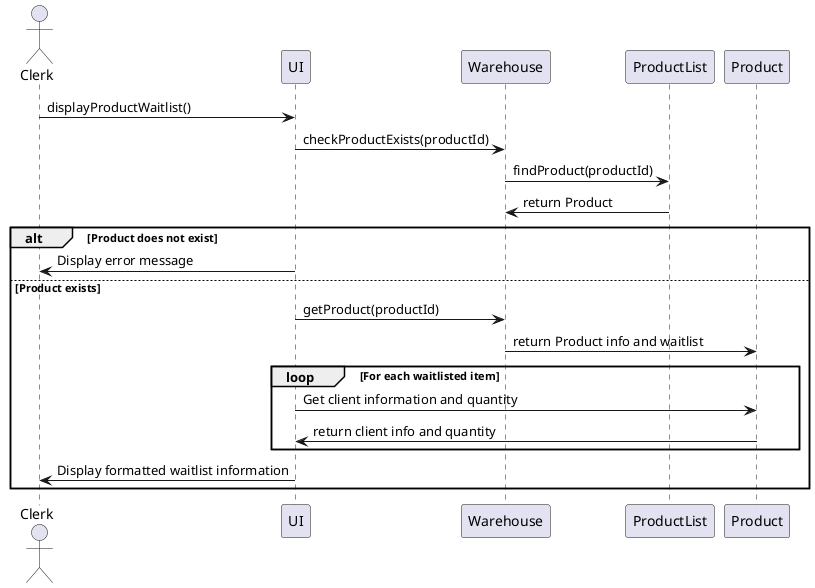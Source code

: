 @startuml Display Product Waitlist
actor Clerk
participant UI
participant Warehouse
participant ProductList
participant Product

Clerk -> UI: displayProductWaitlist()
UI -> Warehouse: checkProductExists(productId)
Warehouse -> ProductList: findProduct(productId)
ProductList -> Warehouse: return Product

alt Product does not exist
    UI -> Clerk: Display error message
else Product exists
    UI -> Warehouse: getProduct(productId)
    Warehouse -> Product: return Product info and waitlist

    loop For each waitlisted item
        UI -> Product: Get client information and quantity
        Product -> UI: return client info and quantity
    end

    UI -> Clerk: Display formatted waitlist information
end
@enduml
